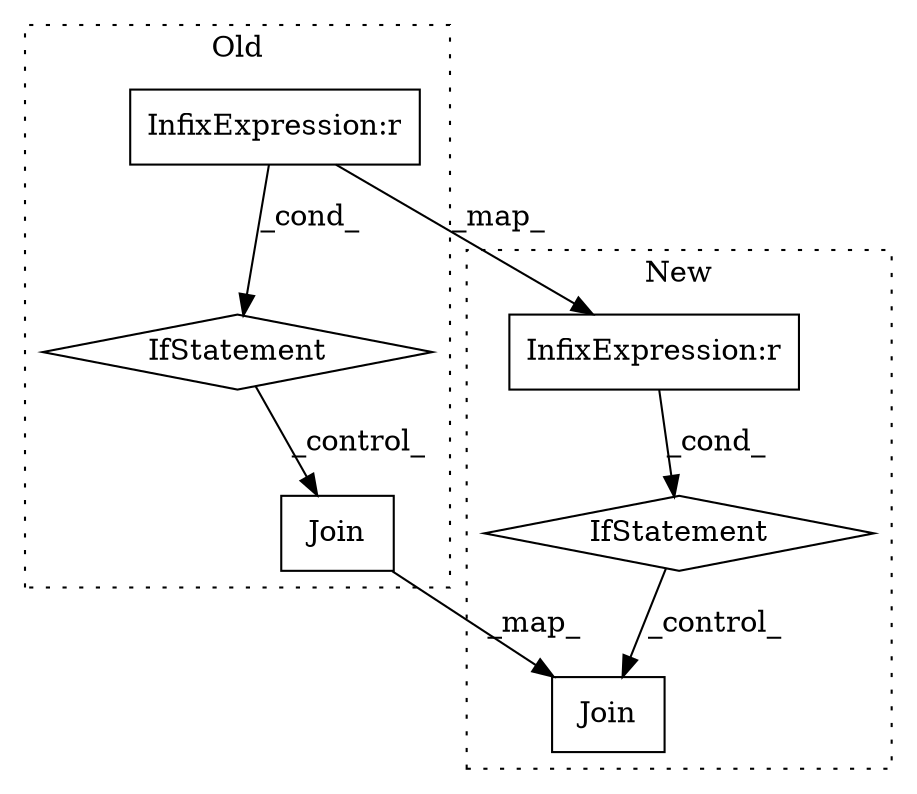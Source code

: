 digraph G {
subgraph cluster0 {
1 [label="Join" a="32" s="10565,10590" l="5,1" shape="box"];
3 [label="IfStatement" a="25" s="10555" l="3" shape="diamond"];
4 [label="InfixExpression:r" a="27" s="10528" l="-5" shape="box"];
label = "Old";
style="dotted";
}
subgraph cluster1 {
2 [label="Join" a="32" s="10598,10623" l="5,1" shape="box"];
5 [label="InfixExpression:r" a="27" s="10506" l="-5" shape="box"];
6 [label="IfStatement" a="25" s="10497,10533" l="4,14" shape="diamond"];
label = "New";
style="dotted";
}
1 -> 2 [label="_map_"];
3 -> 1 [label="_control_"];
4 -> 3 [label="_cond_"];
4 -> 5 [label="_map_"];
5 -> 6 [label="_cond_"];
6 -> 2 [label="_control_"];
}